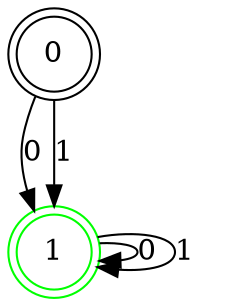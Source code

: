 digraph {
	node [color=black shape=doublecircle]
	0
	node [color=green shape=doublecircle]
	1
	0 -> 1 [label=0]
	0 -> 1 [label=1]
	1 -> 1 [label=0]
	1 -> 1 [label=1]
}
